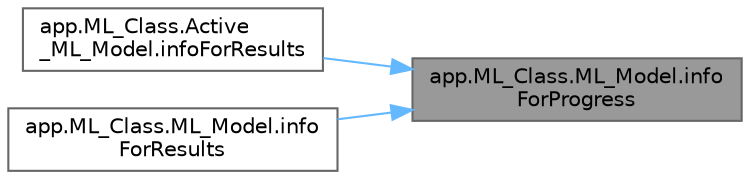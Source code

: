 digraph "app.ML_Class.ML_Model.infoForProgress"
{
 // LATEX_PDF_SIZE
  bgcolor="transparent";
  edge [fontname=Helvetica,fontsize=10,labelfontname=Helvetica,labelfontsize=10];
  node [fontname=Helvetica,fontsize=10,shape=box,height=0.2,width=0.4];
  rankdir="RL";
  Node1 [id="Node000001",label="app.ML_Class.ML_Model.info\lForProgress",height=0.2,width=0.4,color="gray40", fillcolor="grey60", style="filled", fontcolor="black",tooltip=" "];
  Node1 -> Node2 [id="edge1_Node000001_Node000002",dir="back",color="steelblue1",style="solid",tooltip=" "];
  Node2 [id="Node000002",label="app.ML_Class.Active\l_ML_Model.infoForResults",height=0.2,width=0.4,color="grey40", fillcolor="white", style="filled",URL="$classapp_1_1_m_l___class_1_1_active___m_l___model.html#a68b3ec1a3ab2d30cd3e23d6d5360bc41",tooltip=" "];
  Node1 -> Node3 [id="edge2_Node000001_Node000003",dir="back",color="steelblue1",style="solid",tooltip=" "];
  Node3 [id="Node000003",label="app.ML_Class.ML_Model.info\lForResults",height=0.2,width=0.4,color="grey40", fillcolor="white", style="filled",URL="$classapp_1_1_m_l___class_1_1_m_l___model.html#a3a4fbdaf7def25376bd8ec79e58ee6a8",tooltip=" "];
}
